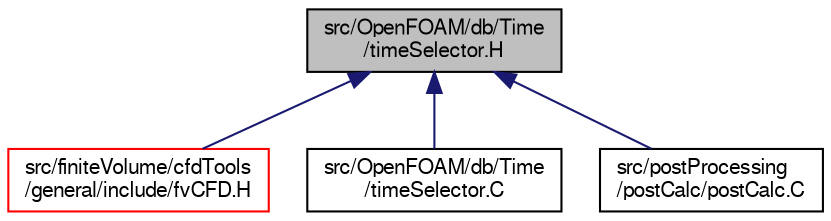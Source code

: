 digraph "src/OpenFOAM/db/Time/timeSelector.H"
{
  bgcolor="transparent";
  edge [fontname="FreeSans",fontsize="10",labelfontname="FreeSans",labelfontsize="10"];
  node [fontname="FreeSans",fontsize="10",shape=record];
  Node52 [label="src/OpenFOAM/db/Time\l/timeSelector.H",height=0.2,width=0.4,color="black", fillcolor="grey75", style="filled", fontcolor="black"];
  Node52 -> Node53 [dir="back",color="midnightblue",fontsize="10",style="solid",fontname="FreeSans"];
  Node53 [label="src/finiteVolume/cfdTools\l/general/include/fvCFD.H",height=0.2,width=0.4,color="red",URL="$a01232.html"];
  Node52 -> Node77 [dir="back",color="midnightblue",fontsize="10",style="solid",fontname="FreeSans"];
  Node77 [label="src/OpenFOAM/db/Time\l/timeSelector.C",height=0.2,width=0.4,color="black",URL="$a09323.html"];
  Node52 -> Node78 [dir="back",color="midnightblue",fontsize="10",style="solid",fontname="FreeSans"];
  Node78 [label="src/postProcessing\l/postCalc/postCalc.C",height=0.2,width=0.4,color="black",URL="$a13946.html",tooltip="Generic wrapper for calculating a quantity at each time. "];
}
